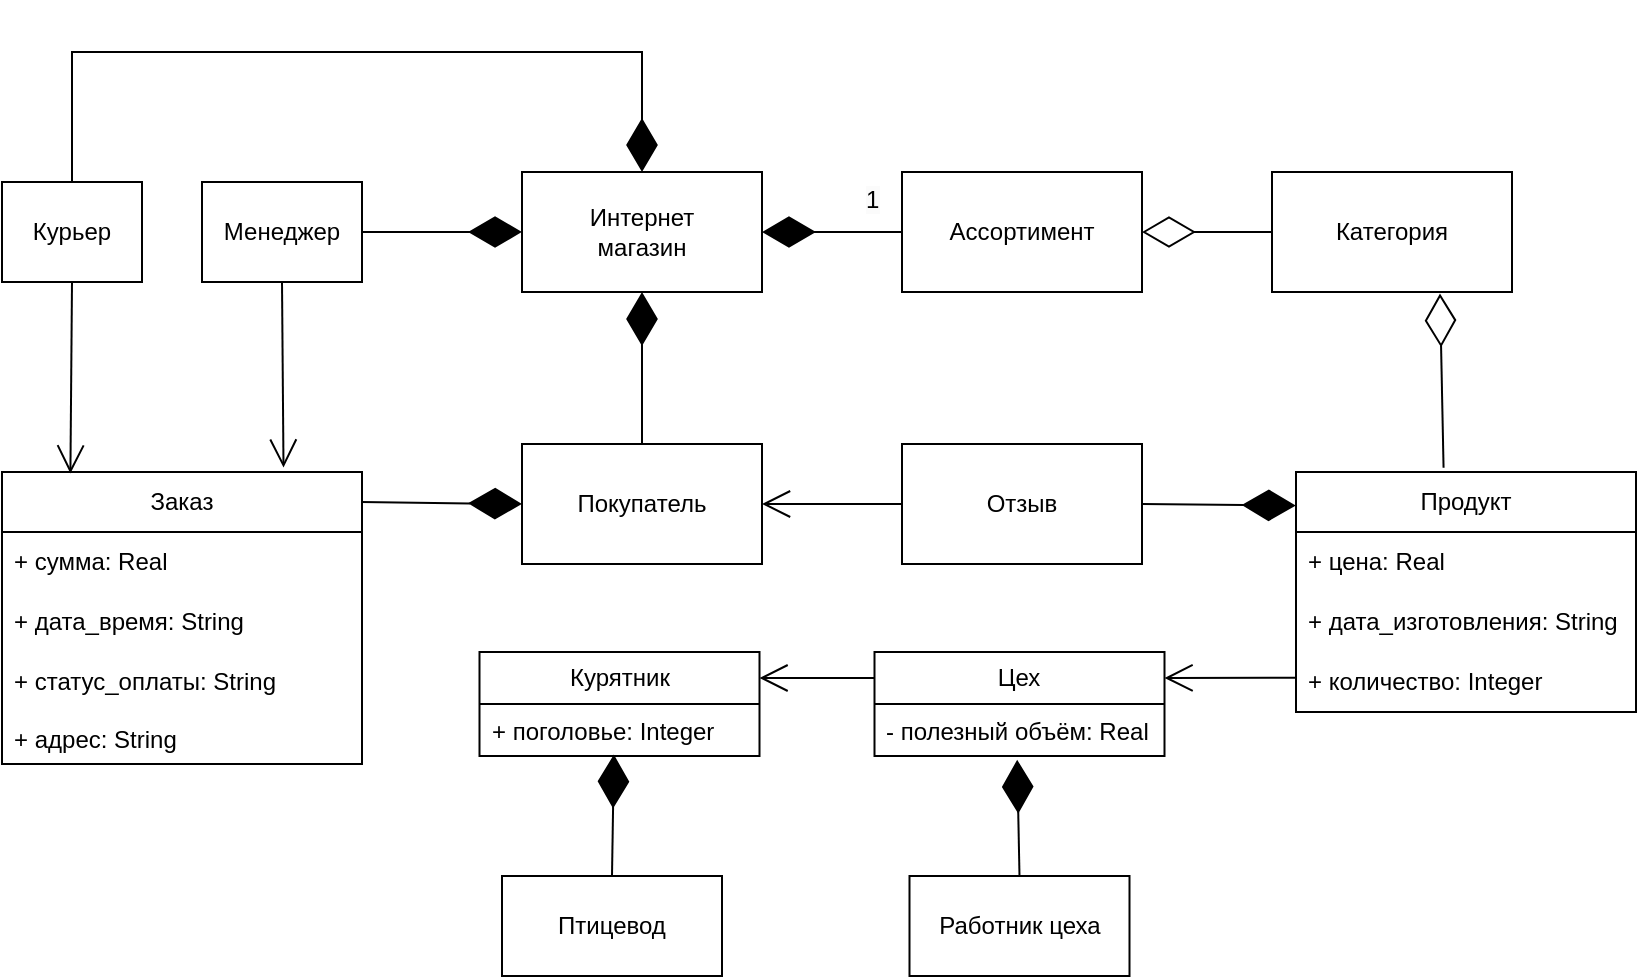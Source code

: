 <mxfile version="24.7.6">
  <diagram name="Страница — 1" id="b1Tlu6HkWUmnyaQjPJUp">
    <mxGraphModel dx="1683" dy="653" grid="1" gridSize="10" guides="1" tooltips="1" connect="1" arrows="1" fold="1" page="1" pageScale="1" pageWidth="827" pageHeight="1169" math="0" shadow="0">
      <root>
        <mxCell id="0" />
        <mxCell id="1" parent="0" />
        <mxCell id="yvnha7ZV8xZI8trLpszh-1" value="Интернет&lt;div&gt;магазин&lt;/div&gt;" style="rounded=0;whiteSpace=wrap;html=1;" vertex="1" parent="1">
          <mxGeometry x="265" y="390" width="120" height="60" as="geometry" />
        </mxCell>
        <mxCell id="yvnha7ZV8xZI8trLpszh-2" value="Ассортимент" style="rounded=0;whiteSpace=wrap;html=1;" vertex="1" parent="1">
          <mxGeometry x="455" y="390" width="120" height="60" as="geometry" />
        </mxCell>
        <mxCell id="yvnha7ZV8xZI8trLpszh-3" value="Категория" style="rounded=0;whiteSpace=wrap;html=1;" vertex="1" parent="1">
          <mxGeometry x="640" y="390" width="120" height="60" as="geometry" />
        </mxCell>
        <mxCell id="yvnha7ZV8xZI8trLpszh-4" value="Отзыв" style="rounded=0;whiteSpace=wrap;html=1;" vertex="1" parent="1">
          <mxGeometry x="455" y="526" width="120" height="60" as="geometry" />
        </mxCell>
        <object label="Продукт" id="yvnha7ZV8xZI8trLpszh-5">
          <mxCell style="swimlane;fontStyle=0;childLayout=stackLayout;horizontal=1;startSize=30;horizontalStack=0;resizeParent=1;resizeParentMax=0;resizeLast=0;collapsible=1;marginBottom=0;whiteSpace=wrap;html=1;glass=0;" vertex="1" parent="1">
            <mxGeometry x="652" y="540" width="170" height="120" as="geometry">
              <mxRectangle x="620" y="430" width="90" height="30" as="alternateBounds" />
            </mxGeometry>
          </mxCell>
        </object>
        <mxCell id="yvnha7ZV8xZI8trLpszh-6" value="+ цена: Real" style="text;strokeColor=none;fillColor=none;align=left;verticalAlign=middle;spacingLeft=4;spacingRight=4;overflow=hidden;points=[[0,0.5],[1,0.5]];portConstraint=eastwest;rotatable=0;whiteSpace=wrap;html=1;" vertex="1" parent="yvnha7ZV8xZI8trLpszh-5">
          <mxGeometry y="30" width="170" height="30" as="geometry" />
        </mxCell>
        <mxCell id="yvnha7ZV8xZI8trLpszh-7" value="+ дата_изготовления: String" style="text;strokeColor=none;fillColor=none;align=left;verticalAlign=middle;spacingLeft=4;spacingRight=4;overflow=hidden;points=[[0,0.5],[1,0.5]];portConstraint=eastwest;rotatable=0;whiteSpace=wrap;html=1;" vertex="1" parent="yvnha7ZV8xZI8trLpszh-5">
          <mxGeometry y="60" width="170" height="30" as="geometry" />
        </mxCell>
        <mxCell id="yvnha7ZV8xZI8trLpszh-8" value="+ количество: Integer&amp;nbsp;" style="text;strokeColor=none;fillColor=none;align=left;verticalAlign=middle;spacingLeft=4;spacingRight=4;overflow=hidden;points=[[0,0.5],[1,0.5]];portConstraint=eastwest;rotatable=0;whiteSpace=wrap;html=1;" vertex="1" parent="yvnha7ZV8xZI8trLpszh-5">
          <mxGeometry y="90" width="170" height="30" as="geometry" />
        </mxCell>
        <mxCell id="yvnha7ZV8xZI8trLpszh-9" value="Заказ" style="swimlane;fontStyle=0;childLayout=stackLayout;horizontal=1;startSize=30;horizontalStack=0;resizeParent=1;resizeParentMax=0;resizeLast=0;collapsible=1;marginBottom=0;whiteSpace=wrap;html=1;" vertex="1" parent="1">
          <mxGeometry x="5" y="540" width="180" height="146" as="geometry" />
        </mxCell>
        <mxCell id="yvnha7ZV8xZI8trLpszh-10" value="+ сумма: Real" style="text;strokeColor=none;fillColor=none;align=left;verticalAlign=middle;spacingLeft=4;spacingRight=4;overflow=hidden;points=[[0,0.5],[1,0.5]];portConstraint=eastwest;rotatable=0;whiteSpace=wrap;html=1;" vertex="1" parent="yvnha7ZV8xZI8trLpszh-9">
          <mxGeometry y="30" width="180" height="30" as="geometry" />
        </mxCell>
        <mxCell id="yvnha7ZV8xZI8trLpszh-11" value="+ дата_время: String" style="text;strokeColor=none;fillColor=none;align=left;verticalAlign=middle;spacingLeft=4;spacingRight=4;overflow=hidden;points=[[0,0.5],[1,0.5]];portConstraint=eastwest;rotatable=0;whiteSpace=wrap;html=1;" vertex="1" parent="yvnha7ZV8xZI8trLpszh-9">
          <mxGeometry y="60" width="180" height="30" as="geometry" />
        </mxCell>
        <mxCell id="yvnha7ZV8xZI8trLpszh-12" value="+ статус_оплаты: String" style="text;strokeColor=none;fillColor=none;align=left;verticalAlign=middle;spacingLeft=4;spacingRight=4;overflow=hidden;points=[[0,0.5],[1,0.5]];portConstraint=eastwest;rotatable=0;whiteSpace=wrap;html=1;" vertex="1" parent="yvnha7ZV8xZI8trLpszh-9">
          <mxGeometry y="90" width="180" height="30" as="geometry" />
        </mxCell>
        <mxCell id="yvnha7ZV8xZI8trLpszh-13" value="+ адрес: String" style="text;strokeColor=none;fillColor=none;align=left;verticalAlign=top;spacingLeft=4;spacingRight=4;overflow=hidden;rotatable=0;points=[[0,0.5],[1,0.5]];portConstraint=eastwest;whiteSpace=wrap;html=1;" vertex="1" parent="yvnha7ZV8xZI8trLpszh-9">
          <mxGeometry y="120" width="180" height="26" as="geometry" />
        </mxCell>
        <mxCell id="yvnha7ZV8xZI8trLpszh-14" value="Покупатель" style="rounded=0;whiteSpace=wrap;html=1;" vertex="1" parent="1">
          <mxGeometry x="265" y="526" width="120" height="60" as="geometry" />
        </mxCell>
        <mxCell id="yvnha7ZV8xZI8trLpszh-16" value="" style="endArrow=diamondThin;endFill=1;endSize=24;html=1;rounded=0;entryX=1;entryY=0.5;entryDx=0;entryDy=0;exitX=0;exitY=0.5;exitDx=0;exitDy=0;" edge="1" parent="1" source="yvnha7ZV8xZI8trLpszh-2" target="yvnha7ZV8xZI8trLpszh-1">
          <mxGeometry width="160" relative="1" as="geometry">
            <mxPoint x="445" y="600" as="sourcePoint" />
            <mxPoint x="605" y="600" as="targetPoint" />
          </mxGeometry>
        </mxCell>
        <mxCell id="yvnha7ZV8xZI8trLpszh-17" value="&lt;span style=&quot;color: rgb(0, 0, 0); font-family: Helvetica; font-size: 12px; font-style: normal; font-variant-ligatures: normal; font-variant-caps: normal; font-weight: 400; letter-spacing: normal; orphans: 2; text-align: center; text-indent: 0px; text-transform: none; widows: 2; word-spacing: 0px; -webkit-text-stroke-width: 0px; white-space: normal; background-color: rgb(251, 251, 251); text-decoration-thickness: initial; text-decoration-style: initial; text-decoration-color: initial; display: inline !important; float: none;&quot;&gt;1&lt;/span&gt;" style="text;whiteSpace=wrap;html=1;" vertex="1" parent="1">
          <mxGeometry x="435" y="390" width="10" height="30" as="geometry" />
        </mxCell>
        <mxCell id="yvnha7ZV8xZI8trLpszh-18" value="" style="endArrow=diamondThin;endFill=0;endSize=24;html=1;rounded=0;exitX=0;exitY=0.5;exitDx=0;exitDy=0;entryX=1;entryY=0.5;entryDx=0;entryDy=0;" edge="1" parent="1" source="yvnha7ZV8xZI8trLpszh-3" target="yvnha7ZV8xZI8trLpszh-2">
          <mxGeometry width="160" relative="1" as="geometry">
            <mxPoint x="391" y="600" as="sourcePoint" />
            <mxPoint x="551" y="600" as="targetPoint" />
          </mxGeometry>
        </mxCell>
        <mxCell id="yvnha7ZV8xZI8trLpszh-19" value="" style="endArrow=diamondThin;endFill=0;endSize=24;html=1;rounded=0;exitX=0.434;exitY=-0.018;exitDx=0;exitDy=0;entryX=0.7;entryY=1.012;entryDx=0;entryDy=0;exitPerimeter=0;entryPerimeter=0;" edge="1" parent="1" source="yvnha7ZV8xZI8trLpszh-5" target="yvnha7ZV8xZI8trLpszh-3">
          <mxGeometry width="160" relative="1" as="geometry">
            <mxPoint x="405" y="600" as="sourcePoint" />
            <mxPoint x="725" y="470" as="targetPoint" />
            <Array as="points" />
          </mxGeometry>
        </mxCell>
        <mxCell id="yvnha7ZV8xZI8trLpszh-20" value="" style="endArrow=diamondThin;endFill=1;endSize=24;html=1;rounded=0;exitX=1;exitY=0.5;exitDx=0;exitDy=0;entryX=-0.001;entryY=0.14;entryDx=0;entryDy=0;entryPerimeter=0;" edge="1" parent="1" source="yvnha7ZV8xZI8trLpszh-4" target="yvnha7ZV8xZI8trLpszh-5">
          <mxGeometry width="160" relative="1" as="geometry">
            <mxPoint x="485" y="600" as="sourcePoint" />
            <mxPoint x="755" y="550" as="targetPoint" />
          </mxGeometry>
        </mxCell>
        <mxCell id="yvnha7ZV8xZI8trLpszh-21" value="" style="endArrow=open;endFill=1;endSize=12;html=1;rounded=0;exitX=0;exitY=0.5;exitDx=0;exitDy=0;entryX=1;entryY=0.5;entryDx=0;entryDy=0;" edge="1" parent="1" source="yvnha7ZV8xZI8trLpszh-4" target="yvnha7ZV8xZI8trLpszh-14">
          <mxGeometry width="160" relative="1" as="geometry">
            <mxPoint x="525" y="660" as="sourcePoint" />
            <mxPoint x="685" y="660" as="targetPoint" />
          </mxGeometry>
        </mxCell>
        <mxCell id="yvnha7ZV8xZI8trLpszh-23" value="" style="endArrow=diamondThin;endFill=1;endSize=24;html=1;rounded=0;entryX=0.5;entryY=1;entryDx=0;entryDy=0;exitX=0.5;exitY=0;exitDx=0;exitDy=0;" edge="1" parent="1" source="yvnha7ZV8xZI8trLpszh-14" target="yvnha7ZV8xZI8trLpszh-1">
          <mxGeometry width="160" relative="1" as="geometry">
            <mxPoint x="525" y="660" as="sourcePoint" />
            <mxPoint x="685" y="660" as="targetPoint" />
          </mxGeometry>
        </mxCell>
        <mxCell id="yvnha7ZV8xZI8trLpszh-25" value="" style="endArrow=diamondThin;endFill=1;endSize=24;html=1;rounded=0;exitX=0.5;exitY=0;exitDx=0;exitDy=0;entryX=0.48;entryY=0.973;entryDx=0;entryDy=0;entryPerimeter=0;" edge="1" parent="1" source="yvnha7ZV8xZI8trLpszh-37" target="yvnha7ZV8xZI8trLpszh-36">
          <mxGeometry width="160" relative="1" as="geometry">
            <mxPoint x="838.52" y="261.34" as="sourcePoint" />
            <mxPoint x="385" y="710" as="targetPoint" />
          </mxGeometry>
        </mxCell>
        <mxCell id="yvnha7ZV8xZI8trLpszh-26" value="" style="endArrow=open;endFill=1;endSize=12;html=1;rounded=0;entryX=1;entryY=0.25;entryDx=0;entryDy=0;exitX=0.002;exitY=0.429;exitDx=0;exitDy=0;exitPerimeter=0;" edge="1" parent="1" source="yvnha7ZV8xZI8trLpszh-8" target="yvnha7ZV8xZI8trLpszh-33">
          <mxGeometry width="160" relative="1" as="geometry">
            <mxPoint x="635" y="620" as="sourcePoint" />
            <mxPoint x="845" y="380" as="targetPoint" />
          </mxGeometry>
        </mxCell>
        <mxCell id="yvnha7ZV8xZI8trLpszh-29" value="" style="endArrow=open;endFill=1;endSize=12;html=1;rounded=0;exitX=0.5;exitY=1;exitDx=0;exitDy=0;entryX=0.782;entryY=-0.015;entryDx=0;entryDy=0;entryPerimeter=0;" edge="1" parent="1" source="yvnha7ZV8xZI8trLpszh-38" target="yvnha7ZV8xZI8trLpszh-9">
          <mxGeometry width="160" relative="1" as="geometry">
            <mxPoint x="223.56" y="610.5" as="sourcePoint" />
            <mxPoint x="495" y="680" as="targetPoint" />
          </mxGeometry>
        </mxCell>
        <mxCell id="yvnha7ZV8xZI8trLpszh-30" value="" style="endArrow=diamondThin;endFill=1;endSize=24;html=1;rounded=0;entryX=0.5;entryY=0;entryDx=0;entryDy=0;exitX=0.5;exitY=0;exitDx=0;exitDy=0;" edge="1" parent="1" source="yvnha7ZV8xZI8trLpszh-39" target="yvnha7ZV8xZI8trLpszh-1">
          <mxGeometry width="160" relative="1" as="geometry">
            <mxPoint x="25" y="330" as="sourcePoint" />
            <mxPoint x="675" y="520" as="targetPoint" />
            <Array as="points">
              <mxPoint x="40" y="330" />
              <mxPoint x="325" y="330" />
            </Array>
          </mxGeometry>
        </mxCell>
        <mxCell id="yvnha7ZV8xZI8trLpszh-32" value="Работник цеха" style="html=1;whiteSpace=wrap;" vertex="1" parent="1">
          <mxGeometry x="458.75" y="742" width="110" height="50" as="geometry" />
        </mxCell>
        <mxCell id="yvnha7ZV8xZI8trLpszh-33" value="Цех" style="swimlane;fontStyle=0;childLayout=stackLayout;horizontal=1;startSize=26;fillColor=none;horizontalStack=0;resizeParent=1;resizeParentMax=0;resizeLast=0;collapsible=1;marginBottom=0;whiteSpace=wrap;html=1;" vertex="1" parent="1">
          <mxGeometry x="441.25" y="630" width="145" height="52" as="geometry">
            <mxRectangle x="576.25" y="680" width="60" height="30" as="alternateBounds" />
          </mxGeometry>
        </mxCell>
        <mxCell id="yvnha7ZV8xZI8trLpszh-34" value="- полезный объём: Real" style="text;strokeColor=none;fillColor=none;align=left;verticalAlign=top;spacingLeft=4;spacingRight=4;overflow=hidden;rotatable=0;points=[[0,0.5],[1,0.5]];portConstraint=eastwest;whiteSpace=wrap;html=1;" vertex="1" parent="yvnha7ZV8xZI8trLpszh-33">
          <mxGeometry y="26" width="145" height="26" as="geometry" />
        </mxCell>
        <mxCell id="yvnha7ZV8xZI8trLpszh-37" value="Птицевод" style="html=1;whiteSpace=wrap;" vertex="1" parent="1">
          <mxGeometry x="255" y="742" width="110" height="50" as="geometry" />
        </mxCell>
        <mxCell id="yvnha7ZV8xZI8trLpszh-38" value="Менеджер" style="html=1;whiteSpace=wrap;" vertex="1" parent="1">
          <mxGeometry x="105" y="395" width="80" height="50" as="geometry" />
        </mxCell>
        <mxCell id="yvnha7ZV8xZI8trLpszh-39" value="Курьер" style="html=1;whiteSpace=wrap;" vertex="1" parent="1">
          <mxGeometry x="5" y="395" width="70" height="50" as="geometry" />
        </mxCell>
        <mxCell id="yvnha7ZV8xZI8trLpszh-40" value="" style="endArrow=diamondThin;endFill=1;endSize=24;html=1;rounded=0;entryX=0.492;entryY=1.072;entryDx=0;entryDy=0;exitX=0.5;exitY=0;exitDx=0;exitDy=0;entryPerimeter=0;" edge="1" parent="1" source="yvnha7ZV8xZI8trLpszh-32" target="yvnha7ZV8xZI8trLpszh-34">
          <mxGeometry width="160" relative="1" as="geometry">
            <mxPoint x="585" y="700" as="sourcePoint" />
            <mxPoint x="515" y="700" as="targetPoint" />
          </mxGeometry>
        </mxCell>
        <mxCell id="yvnha7ZV8xZI8trLpszh-41" value="" style="endArrow=diamondThin;endFill=1;endSize=24;html=1;rounded=0;entryX=0;entryY=0.5;entryDx=0;entryDy=0;exitX=0.998;exitY=0.103;exitDx=0;exitDy=0;exitPerimeter=0;" edge="1" parent="1" source="yvnha7ZV8xZI8trLpszh-9" target="yvnha7ZV8xZI8trLpszh-14">
          <mxGeometry width="160" relative="1" as="geometry">
            <mxPoint x="185" y="670" as="sourcePoint" />
            <mxPoint x="385" y="571" as="targetPoint" />
            <Array as="points" />
          </mxGeometry>
        </mxCell>
        <mxCell id="yvnha7ZV8xZI8trLpszh-35" value="Курятник" style="swimlane;fontStyle=0;childLayout=stackLayout;horizontal=1;startSize=26;fillColor=none;horizontalStack=0;resizeParent=1;resizeParentMax=0;resizeLast=0;collapsible=1;marginBottom=0;whiteSpace=wrap;html=1;" vertex="1" parent="1">
          <mxGeometry x="243.75" y="630" width="140" height="52" as="geometry" />
        </mxCell>
        <mxCell id="yvnha7ZV8xZI8trLpszh-36" value="+ поголовье: Integer" style="text;strokeColor=none;fillColor=none;align=left;verticalAlign=top;spacingLeft=4;spacingRight=4;overflow=hidden;rotatable=0;points=[[0,0.5],[1,0.5]];portConstraint=eastwest;whiteSpace=wrap;html=1;" vertex="1" parent="yvnha7ZV8xZI8trLpszh-35">
          <mxGeometry y="26" width="140" height="26" as="geometry" />
        </mxCell>
        <mxCell id="yvnha7ZV8xZI8trLpszh-42" value="" style="endArrow=open;endFill=1;endSize=12;html=1;rounded=0;exitX=0;exitY=0.25;exitDx=0;exitDy=0;entryX=1;entryY=0.25;entryDx=0;entryDy=0;" edge="1" parent="1" source="yvnha7ZV8xZI8trLpszh-33" target="yvnha7ZV8xZI8trLpszh-35">
          <mxGeometry width="160" relative="1" as="geometry">
            <mxPoint x="430" y="700" as="sourcePoint" />
            <mxPoint x="360" y="610" as="targetPoint" />
          </mxGeometry>
        </mxCell>
        <mxCell id="yvnha7ZV8xZI8trLpszh-43" value="" style="endArrow=diamondThin;endFill=1;endSize=24;html=1;rounded=0;entryX=0;entryY=0.5;entryDx=0;entryDy=0;exitX=1;exitY=0.5;exitDx=0;exitDy=0;" edge="1" parent="1" source="yvnha7ZV8xZI8trLpszh-38" target="yvnha7ZV8xZI8trLpszh-1">
          <mxGeometry width="160" relative="1" as="geometry">
            <mxPoint x="165" y="414.5" as="sourcePoint" />
            <mxPoint x="255" y="415.5" as="targetPoint" />
            <Array as="points" />
          </mxGeometry>
        </mxCell>
        <mxCell id="yvnha7ZV8xZI8trLpszh-44" value="" style="endArrow=open;endFill=1;endSize=12;html=1;rounded=0;exitX=0.5;exitY=1;exitDx=0;exitDy=0;entryX=0.19;entryY=0.005;entryDx=0;entryDy=0;entryPerimeter=0;" edge="1" parent="1" source="yvnha7ZV8xZI8trLpszh-39" target="yvnha7ZV8xZI8trLpszh-9">
          <mxGeometry width="160" relative="1" as="geometry">
            <mxPoint x="1.5" y="480" as="sourcePoint" />
            <mxPoint x="58.5" y="480" as="targetPoint" />
          </mxGeometry>
        </mxCell>
      </root>
    </mxGraphModel>
  </diagram>
</mxfile>
